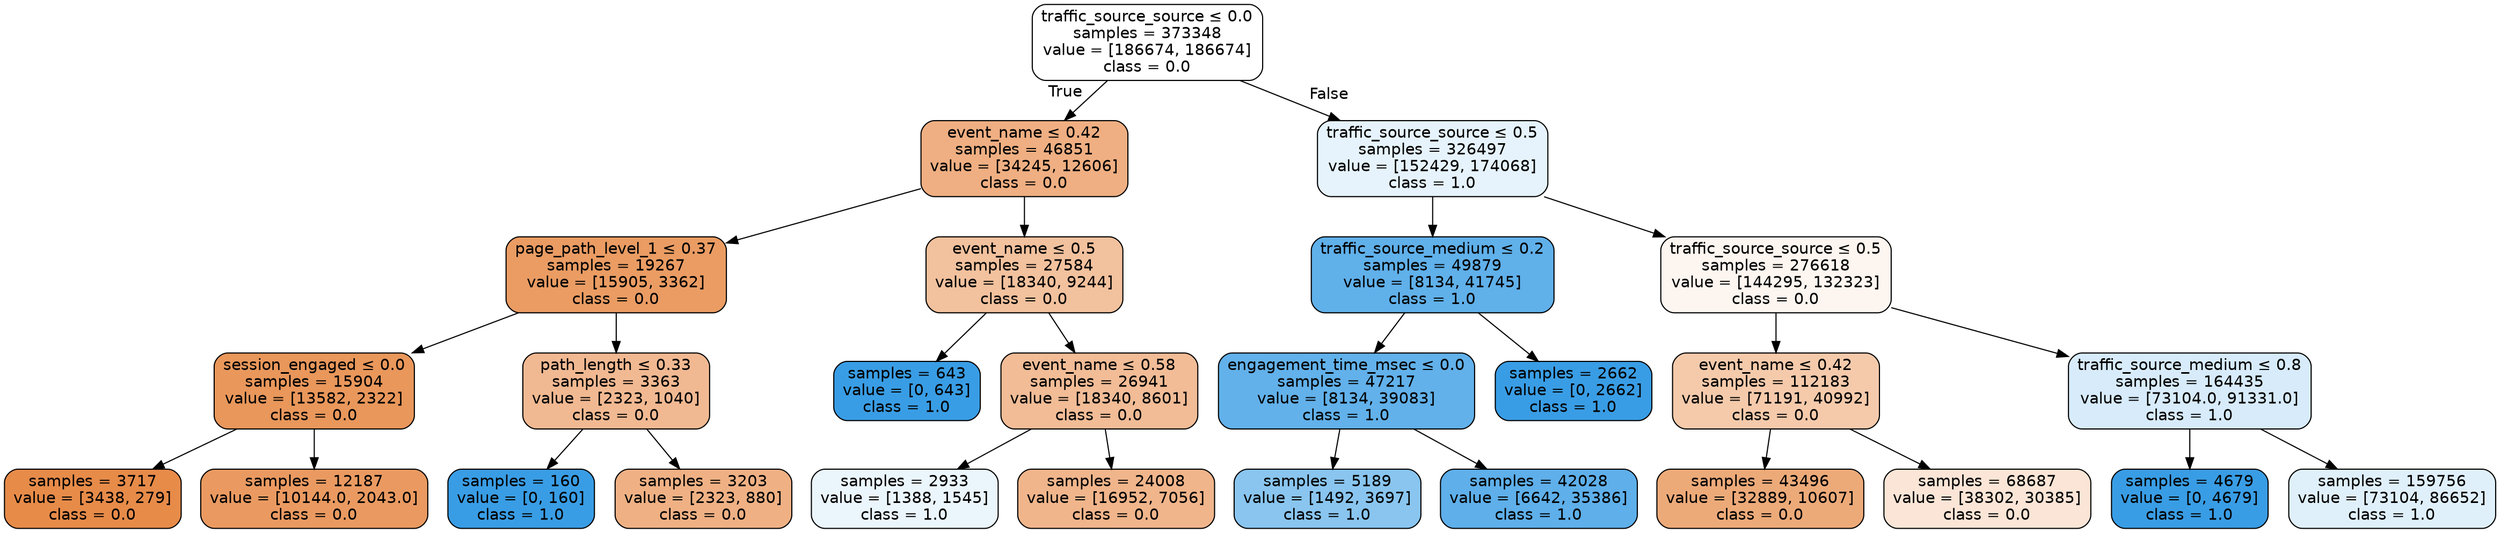 digraph Tree {
node [shape=box, style="filled, rounded", color="black", fontname="helvetica"] ;
edge [fontname="helvetica"] ;
0 [label=<traffic_source_source &le; 0.0<br/>samples = 373348<br/>value = [186674, 186674]<br/>class = 0.0>, fillcolor="#ffffff"] ;
1 [label=<event_name &le; 0.42<br/>samples = 46851<br/>value = [34245, 12606]<br/>class = 0.0>, fillcolor="#efaf82"] ;
0 -> 1 [labeldistance=2.5, labelangle=45, headlabel="True"] ;
2 [label=<page_path_level_1 &le; 0.37<br/>samples = 19267<br/>value = [15905, 3362]<br/>class = 0.0>, fillcolor="#ea9c63"] ;
1 -> 2 ;
3 [label=<session_engaged &le; 0.0<br/>samples = 15904<br/>value = [13582, 2322]<br/>class = 0.0>, fillcolor="#e9975b"] ;
2 -> 3 ;
4 [label=<samples = 3717<br/>value = [3438, 279]<br/>class = 0.0>, fillcolor="#e78b49"] ;
3 -> 4 ;
5 [label=<samples = 12187<br/>value = [10144.0, 2043.0]<br/>class = 0.0>, fillcolor="#ea9a61"] ;
3 -> 5 ;
6 [label=<path_length &le; 0.33<br/>samples = 3363<br/>value = [2323, 1040]<br/>class = 0.0>, fillcolor="#f1b992"] ;
2 -> 6 ;
7 [label=<samples = 160<br/>value = [0, 160]<br/>class = 1.0>, fillcolor="#399de5"] ;
6 -> 7 ;
8 [label=<samples = 3203<br/>value = [2323, 880]<br/>class = 0.0>, fillcolor="#efb184"] ;
6 -> 8 ;
9 [label=<event_name &le; 0.5<br/>samples = 27584<br/>value = [18340, 9244]<br/>class = 0.0>, fillcolor="#f2c19d"] ;
1 -> 9 ;
10 [label=<samples = 643<br/>value = [0, 643]<br/>class = 1.0>, fillcolor="#399de5"] ;
9 -> 10 ;
11 [label=<event_name &le; 0.58<br/>samples = 26941<br/>value = [18340, 8601]<br/>class = 0.0>, fillcolor="#f1bc96"] ;
9 -> 11 ;
12 [label=<samples = 2933<br/>value = [1388, 1545]<br/>class = 1.0>, fillcolor="#ebf5fc"] ;
11 -> 12 ;
13 [label=<samples = 24008<br/>value = [16952, 7056]<br/>class = 0.0>, fillcolor="#f0b58b"] ;
11 -> 13 ;
14 [label=<traffic_source_source &le; 0.5<br/>samples = 326497<br/>value = [152429, 174068]<br/>class = 1.0>, fillcolor="#e6f3fc"] ;
0 -> 14 [labeldistance=2.5, labelangle=-45, headlabel="False"] ;
15 [label=<traffic_source_medium &le; 0.2<br/>samples = 49879<br/>value = [8134, 41745]<br/>class = 1.0>, fillcolor="#60b0ea"] ;
14 -> 15 ;
16 [label=<engagement_time_msec &le; 0.0<br/>samples = 47217<br/>value = [8134, 39083]<br/>class = 1.0>, fillcolor="#62b1ea"] ;
15 -> 16 ;
17 [label=<samples = 5189<br/>value = [1492, 3697]<br/>class = 1.0>, fillcolor="#89c5ef"] ;
16 -> 17 ;
18 [label=<samples = 42028<br/>value = [6642, 35386]<br/>class = 1.0>, fillcolor="#5eafea"] ;
16 -> 18 ;
19 [label=<samples = 2662<br/>value = [0, 2662]<br/>class = 1.0>, fillcolor="#399de5"] ;
15 -> 19 ;
20 [label=<traffic_source_source &le; 0.5<br/>samples = 276618<br/>value = [144295, 132323]<br/>class = 0.0>, fillcolor="#fdf5ef"] ;
14 -> 20 ;
21 [label=<event_name &le; 0.42<br/>samples = 112183<br/>value = [71191, 40992]<br/>class = 0.0>, fillcolor="#f4caab"] ;
20 -> 21 ;
22 [label=<samples = 43496<br/>value = [32889, 10607]<br/>class = 0.0>, fillcolor="#edaa79"] ;
21 -> 22 ;
23 [label=<samples = 68687<br/>value = [38302, 30385]<br/>class = 0.0>, fillcolor="#fae5d6"] ;
21 -> 23 ;
24 [label=<traffic_source_medium &le; 0.8<br/>samples = 164435<br/>value = [73104.0, 91331.0]<br/>class = 1.0>, fillcolor="#d7ebfa"] ;
20 -> 24 ;
25 [label=<samples = 4679<br/>value = [0, 4679]<br/>class = 1.0>, fillcolor="#399de5"] ;
24 -> 25 ;
26 [label=<samples = 159756<br/>value = [73104, 86652]<br/>class = 1.0>, fillcolor="#e0f0fb"] ;
24 -> 26 ;
}